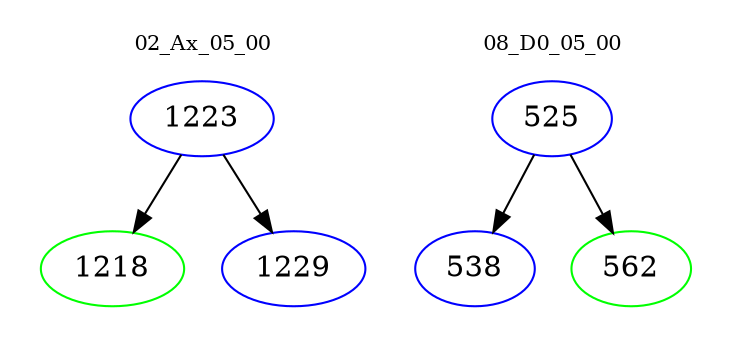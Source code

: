 digraph{
subgraph cluster_0 {
color = white
label = "02_Ax_05_00";
fontsize=10;
T0_1223 [label="1223", color="blue"]
T0_1223 -> T0_1218 [color="black"]
T0_1218 [label="1218", color="green"]
T0_1223 -> T0_1229 [color="black"]
T0_1229 [label="1229", color="blue"]
}
subgraph cluster_1 {
color = white
label = "08_D0_05_00";
fontsize=10;
T1_525 [label="525", color="blue"]
T1_525 -> T1_538 [color="black"]
T1_538 [label="538", color="blue"]
T1_525 -> T1_562 [color="black"]
T1_562 [label="562", color="green"]
}
}
